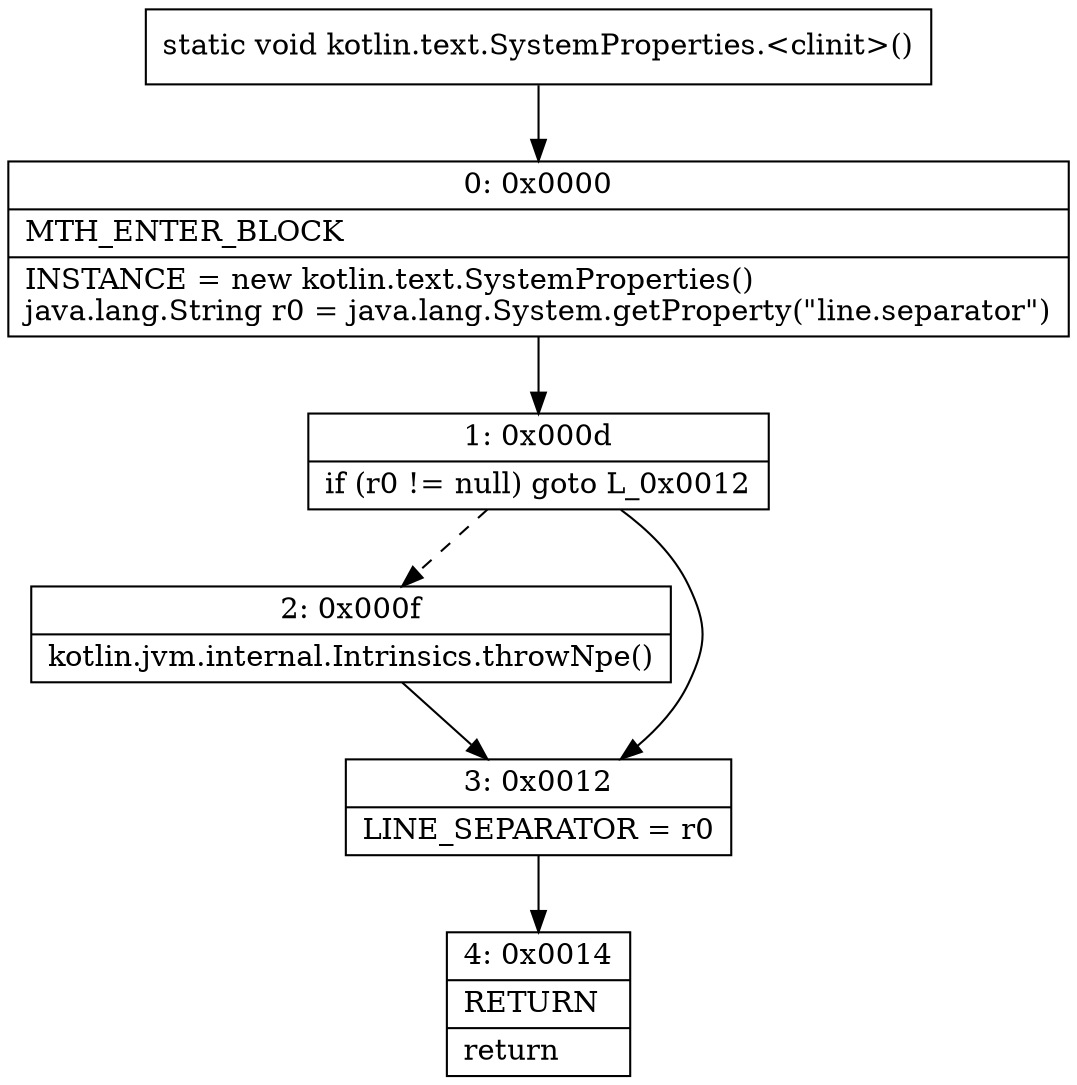 digraph "CFG forkotlin.text.SystemProperties.\<clinit\>()V" {
Node_0 [shape=record,label="{0\:\ 0x0000|MTH_ENTER_BLOCK\l|INSTANCE = new kotlin.text.SystemProperties()\ljava.lang.String r0 = java.lang.System.getProperty(\"line.separator\")\l}"];
Node_1 [shape=record,label="{1\:\ 0x000d|if (r0 != null) goto L_0x0012\l}"];
Node_2 [shape=record,label="{2\:\ 0x000f|kotlin.jvm.internal.Intrinsics.throwNpe()\l}"];
Node_3 [shape=record,label="{3\:\ 0x0012|LINE_SEPARATOR = r0\l}"];
Node_4 [shape=record,label="{4\:\ 0x0014|RETURN\l|return\l}"];
MethodNode[shape=record,label="{static void kotlin.text.SystemProperties.\<clinit\>() }"];
MethodNode -> Node_0;
Node_0 -> Node_1;
Node_1 -> Node_2[style=dashed];
Node_1 -> Node_3;
Node_2 -> Node_3;
Node_3 -> Node_4;
}

